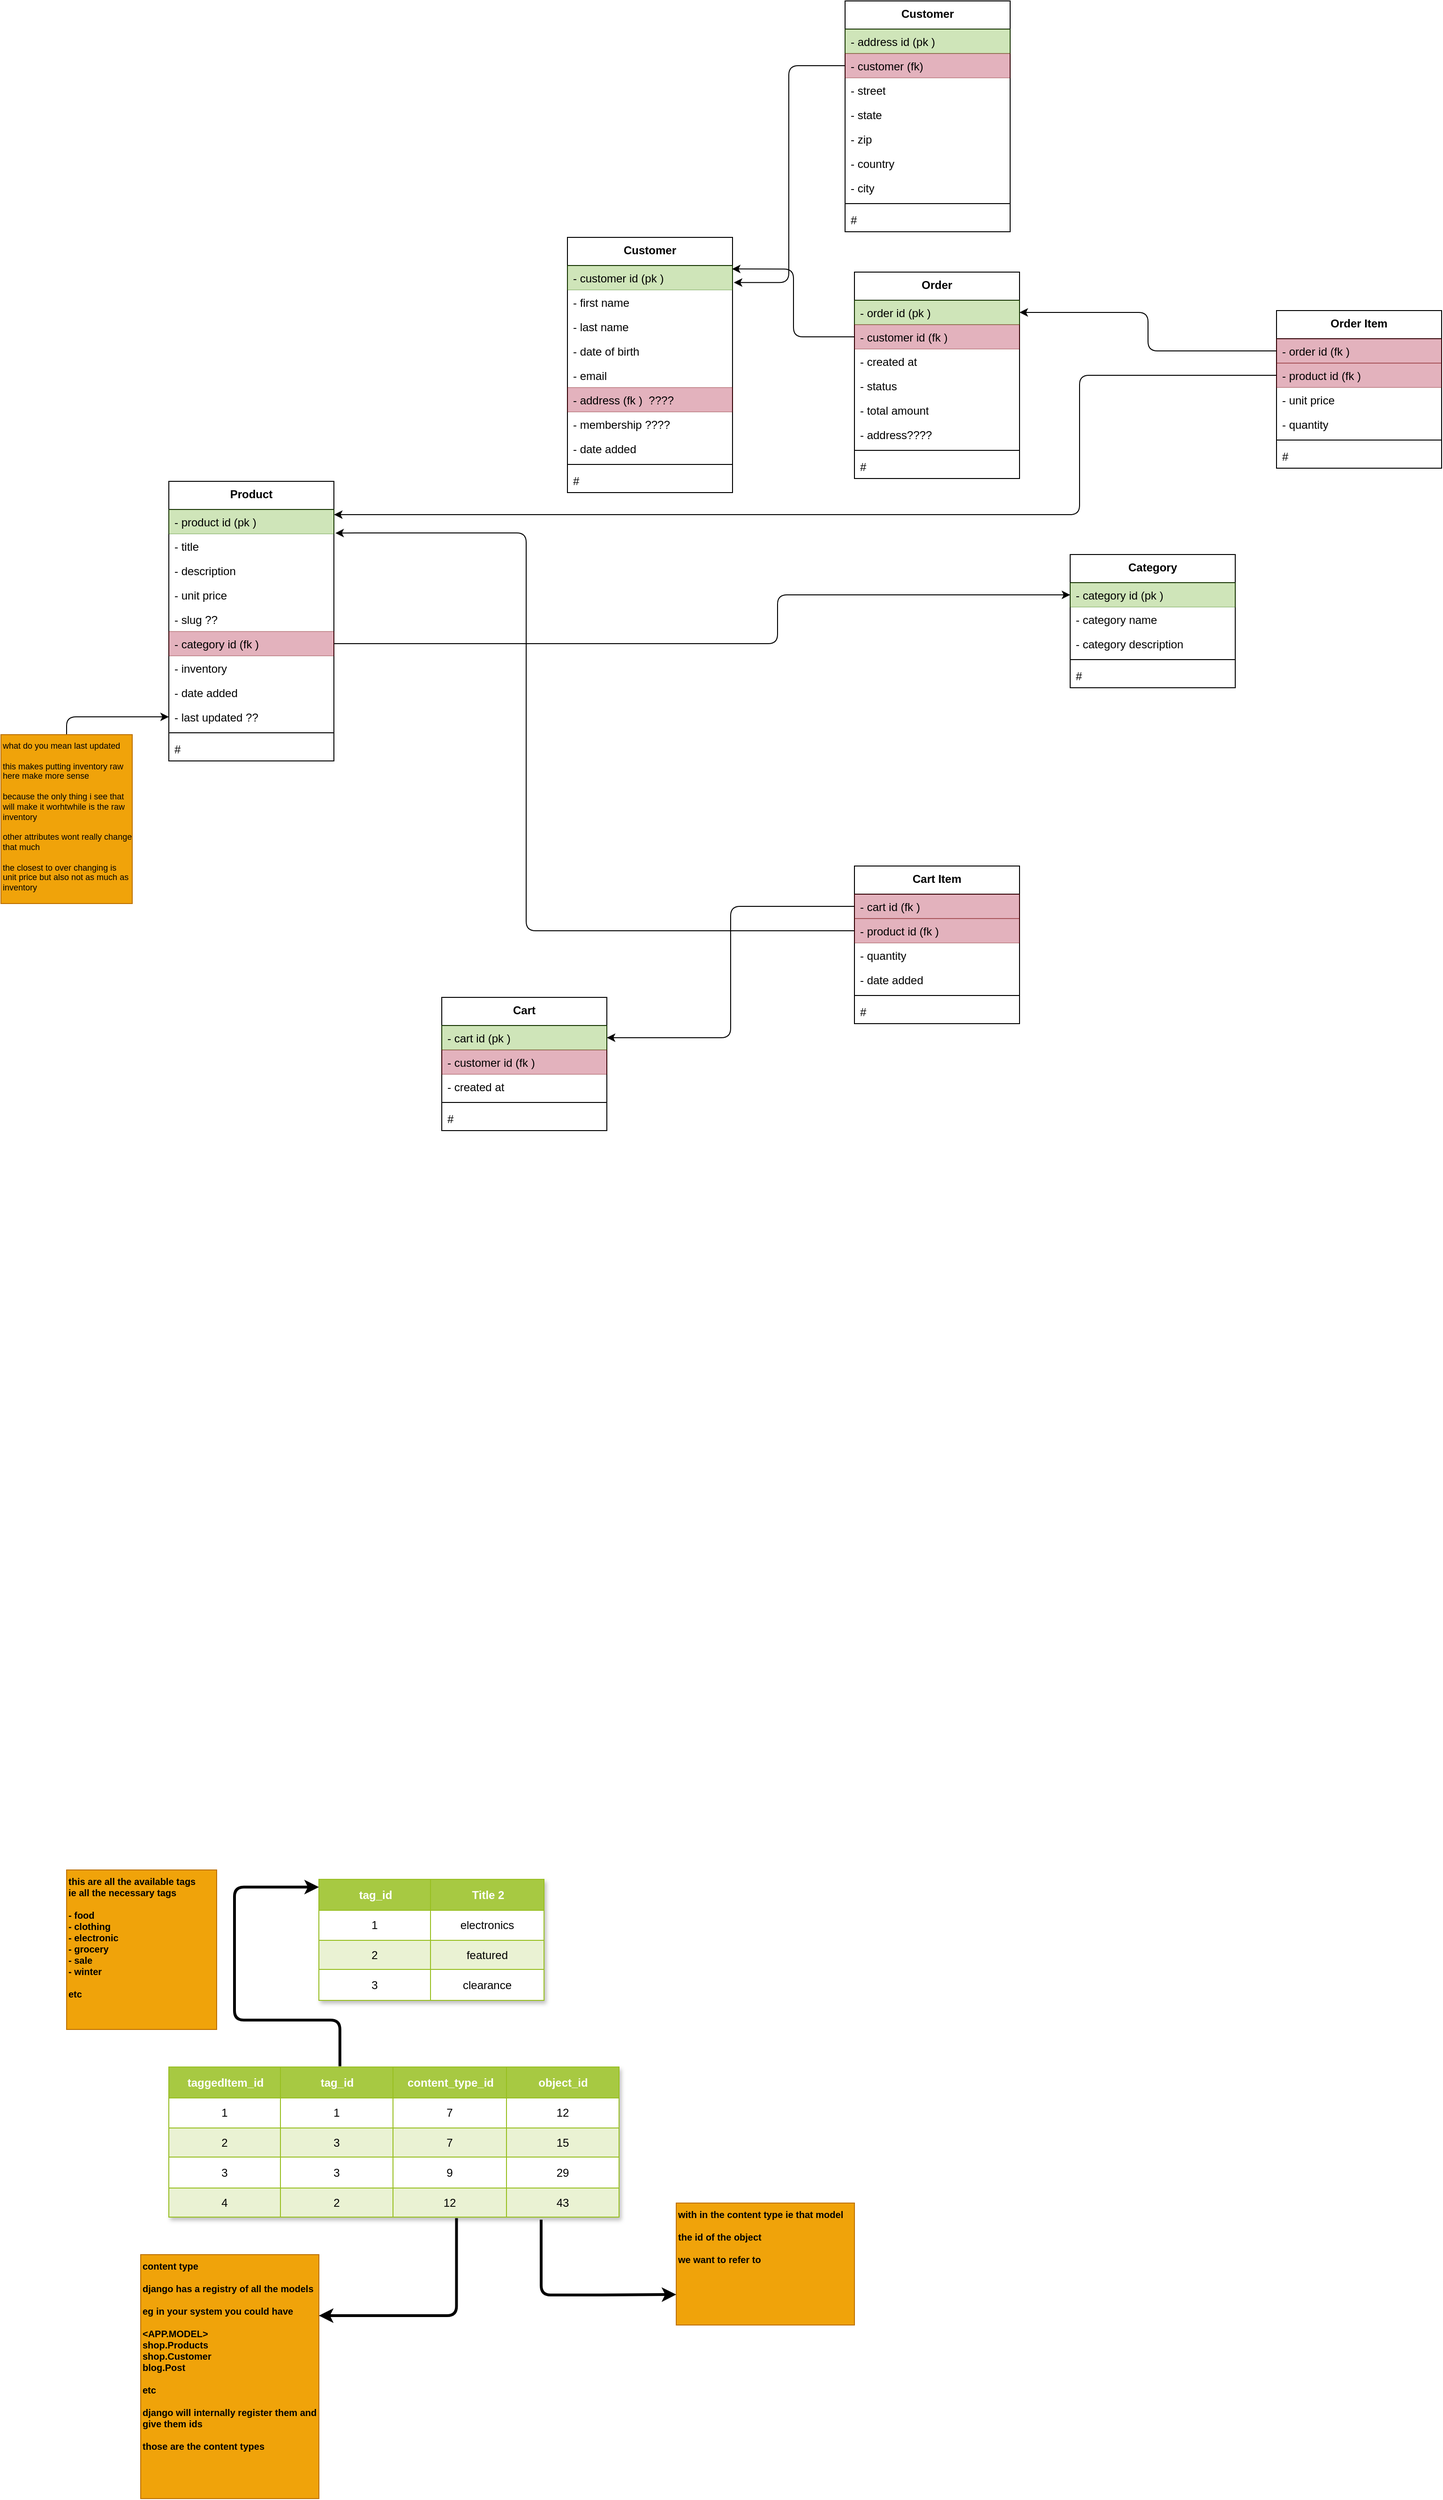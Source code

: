 <mxfile>
    <diagram id="HLlmw4sUkEgPgot0lDF1" name="Page-1">
        <mxGraphModel dx="10040" dy="5105" grid="1" gridSize="10" guides="1" tooltips="1" connect="1" arrows="1" fold="1" page="1" pageScale="1" pageWidth="850" pageHeight="1100" math="0" shadow="0">
            <root>
                <mxCell id="0"/>
                <mxCell id="1" parent="0"/>
                <mxCell id="3" value="Product" style="swimlane;fontStyle=1;align=center;verticalAlign=top;childLayout=stackLayout;horizontal=1;startSize=30;horizontalStack=0;resizeParent=1;resizeParentMax=0;resizeLast=0;collapsible=1;marginBottom=0;whiteSpace=wrap;html=1;" parent="1" vertex="1">
                    <mxGeometry x="-601" y="-250" width="176" height="298" as="geometry">
                        <mxRectangle x="-240" y="130" width="160" height="30" as="alternateBounds"/>
                    </mxGeometry>
                </mxCell>
                <mxCell id="4" value="- product id (pk )" style="text;strokeColor=#2D7600;fillColor=#60a917;align=left;verticalAlign=top;spacingLeft=4;spacingRight=4;overflow=hidden;rotatable=0;points=[[0,0.5],[1,0.5]];portConstraint=eastwest;whiteSpace=wrap;html=1;fontColor=default;opacity=30;labelBackgroundColor=none;" parent="3" vertex="1">
                    <mxGeometry y="30" width="176" height="26" as="geometry"/>
                </mxCell>
                <mxCell id="5" value="- title" style="text;strokeColor=none;fillColor=none;align=left;verticalAlign=top;spacingLeft=4;spacingRight=4;overflow=hidden;rotatable=0;points=[[0,0.5],[1,0.5]];portConstraint=eastwest;whiteSpace=wrap;html=1;" parent="3" vertex="1">
                    <mxGeometry y="56" width="176" height="26" as="geometry"/>
                </mxCell>
                <mxCell id="84" value="- description" style="text;strokeColor=none;fillColor=none;align=left;verticalAlign=top;spacingLeft=4;spacingRight=4;overflow=hidden;rotatable=0;points=[[0,0.5],[1,0.5]];portConstraint=eastwest;whiteSpace=wrap;html=1;" parent="3" vertex="1">
                    <mxGeometry y="82" width="176" height="26" as="geometry"/>
                </mxCell>
                <mxCell id="13" value="- unit price" style="text;strokeColor=none;fillColor=none;align=left;verticalAlign=top;spacingLeft=4;spacingRight=4;overflow=hidden;rotatable=0;points=[[0,0.5],[1,0.5]];portConstraint=eastwest;whiteSpace=wrap;html=1;" parent="3" vertex="1">
                    <mxGeometry y="108" width="176" height="26" as="geometry"/>
                </mxCell>
                <mxCell id="105" value="- slug ??" style="text;strokeColor=none;fillColor=none;align=left;verticalAlign=top;spacingLeft=4;spacingRight=4;overflow=hidden;rotatable=0;points=[[0,0.5],[1,0.5]];portConstraint=eastwest;whiteSpace=wrap;html=1;" parent="3" vertex="1">
                    <mxGeometry y="134" width="176" height="26" as="geometry"/>
                </mxCell>
                <mxCell id="90" value="- category id (fk )" style="text;strokeColor=#6F0000;fillColor=#a20025;align=left;verticalAlign=top;spacingLeft=4;spacingRight=4;overflow=hidden;rotatable=0;points=[[0,0.5],[1,0.5]];portConstraint=eastwest;whiteSpace=wrap;html=1;fontColor=default;strokeWidth=1;opacity=30;" parent="3" vertex="1">
                    <mxGeometry y="160" width="176" height="26" as="geometry"/>
                </mxCell>
                <mxCell id="140" value="- inventory" style="text;strokeColor=none;fillColor=none;align=left;verticalAlign=top;spacingLeft=4;spacingRight=4;overflow=hidden;rotatable=0;points=[[0,0.5],[1,0.5]];portConstraint=eastwest;whiteSpace=wrap;html=1;" parent="3" vertex="1">
                    <mxGeometry y="186" width="176" height="26" as="geometry"/>
                </mxCell>
                <mxCell id="106" value="- date added" style="text;strokeColor=none;fillColor=none;align=left;verticalAlign=top;spacingLeft=4;spacingRight=4;overflow=hidden;rotatable=0;points=[[0,0.5],[1,0.5]];portConstraint=eastwest;whiteSpace=wrap;html=1;" parent="3" vertex="1">
                    <mxGeometry y="212" width="176" height="26" as="geometry"/>
                </mxCell>
                <mxCell id="36" value="- last updated ??" style="text;strokeColor=none;fillColor=none;align=left;verticalAlign=top;spacingLeft=4;spacingRight=4;overflow=hidden;rotatable=0;points=[[0,0.5],[1,0.5]];portConstraint=eastwest;whiteSpace=wrap;html=1;" parent="3" vertex="1">
                    <mxGeometry y="238" width="176" height="26" as="geometry"/>
                </mxCell>
                <mxCell id="6" value="" style="line;strokeWidth=1;fillColor=none;align=left;verticalAlign=middle;spacingTop=-1;spacingLeft=3;spacingRight=3;rotatable=0;labelPosition=right;points=[];portConstraint=eastwest;strokeColor=inherit;" parent="3" vertex="1">
                    <mxGeometry y="264" width="176" height="8" as="geometry"/>
                </mxCell>
                <mxCell id="10" value="#" style="text;strokeColor=none;fillColor=none;align=left;verticalAlign=top;spacingLeft=4;spacingRight=4;overflow=hidden;rotatable=0;points=[[0,0.5],[1,0.5]];portConstraint=eastwest;whiteSpace=wrap;html=1;" parent="3" vertex="1">
                    <mxGeometry y="272" width="176" height="26" as="geometry"/>
                </mxCell>
                <mxCell id="27" value="Customer" style="swimlane;fontStyle=1;align=center;verticalAlign=top;childLayout=stackLayout;horizontal=1;startSize=30;horizontalStack=0;resizeParent=1;resizeParentMax=0;resizeLast=0;collapsible=1;marginBottom=0;whiteSpace=wrap;html=1;" parent="1" vertex="1">
                    <mxGeometry x="-176" y="-510" width="176" height="272" as="geometry">
                        <mxRectangle x="-40" y="130" width="160" height="30" as="alternateBounds"/>
                    </mxGeometry>
                </mxCell>
                <mxCell id="38" value="- customer id (pk )" style="text;strokeColor=#2D7600;fillColor=#60a917;align=left;verticalAlign=top;spacingLeft=4;spacingRight=4;overflow=hidden;rotatable=0;points=[[0,0.5],[1,0.5]];portConstraint=eastwest;whiteSpace=wrap;html=1;fontColor=default;opacity=30;labelBackgroundColor=none;" parent="27" vertex="1">
                    <mxGeometry y="30" width="176" height="26" as="geometry"/>
                </mxCell>
                <mxCell id="29" value="- first name" style="text;strokeColor=none;fillColor=none;align=left;verticalAlign=top;spacingLeft=4;spacingRight=4;overflow=hidden;rotatable=0;points=[[0,0.5],[1,0.5]];portConstraint=eastwest;whiteSpace=wrap;html=1;" parent="27" vertex="1">
                    <mxGeometry y="56" width="176" height="26" as="geometry"/>
                </mxCell>
                <mxCell id="30" value="- last name" style="text;strokeColor=none;fillColor=none;align=left;verticalAlign=top;spacingLeft=4;spacingRight=4;overflow=hidden;rotatable=0;points=[[0,0.5],[1,0.5]];portConstraint=eastwest;whiteSpace=wrap;html=1;" parent="27" vertex="1">
                    <mxGeometry y="82" width="176" height="26" as="geometry"/>
                </mxCell>
                <mxCell id="31" value="- date of birth" style="text;strokeColor=none;fillColor=none;align=left;verticalAlign=top;spacingLeft=4;spacingRight=4;overflow=hidden;rotatable=0;points=[[0,0.5],[1,0.5]];portConstraint=eastwest;whiteSpace=wrap;html=1;" parent="27" vertex="1">
                    <mxGeometry y="108" width="176" height="26" as="geometry"/>
                </mxCell>
                <mxCell id="32" value="- email" style="text;strokeColor=none;fillColor=none;align=left;verticalAlign=top;spacingLeft=4;spacingRight=4;overflow=hidden;rotatable=0;points=[[0,0.5],[1,0.5]];portConstraint=eastwest;whiteSpace=wrap;html=1;" parent="27" vertex="1">
                    <mxGeometry y="134" width="176" height="26" as="geometry"/>
                </mxCell>
                <mxCell id="86" value="- address (fk )&amp;nbsp; ????" style="text;strokeColor=#6F0000;fillColor=#a20025;align=left;verticalAlign=top;spacingLeft=4;spacingRight=4;overflow=hidden;rotatable=0;points=[[0,0.5],[1,0.5]];portConstraint=eastwest;whiteSpace=wrap;html=1;fontColor=default;strokeWidth=1;opacity=30;" parent="27" vertex="1">
                    <mxGeometry y="160" width="176" height="26" as="geometry"/>
                </mxCell>
                <mxCell id="107" value="- membership ????" style="text;strokeColor=none;fillColor=none;align=left;verticalAlign=top;spacingLeft=4;spacingRight=4;overflow=hidden;rotatable=0;points=[[0,0.5],[1,0.5]];portConstraint=eastwest;whiteSpace=wrap;html=1;" parent="27" vertex="1">
                    <mxGeometry y="186" width="176" height="26" as="geometry"/>
                </mxCell>
                <mxCell id="37" value="- date added" style="text;strokeColor=none;fillColor=none;align=left;verticalAlign=top;spacingLeft=4;spacingRight=4;overflow=hidden;rotatable=0;points=[[0,0.5],[1,0.5]];portConstraint=eastwest;whiteSpace=wrap;html=1;" parent="27" vertex="1">
                    <mxGeometry y="212" width="176" height="26" as="geometry"/>
                </mxCell>
                <mxCell id="33" value="" style="line;strokeWidth=1;fillColor=none;align=left;verticalAlign=middle;spacingTop=-1;spacingLeft=3;spacingRight=3;rotatable=0;labelPosition=right;points=[];portConstraint=eastwest;strokeColor=inherit;" parent="27" vertex="1">
                    <mxGeometry y="238" width="176" height="8" as="geometry"/>
                </mxCell>
                <mxCell id="34" value="#" style="text;strokeColor=none;fillColor=none;align=left;verticalAlign=top;spacingLeft=4;spacingRight=4;overflow=hidden;rotatable=0;points=[[0,0.5],[1,0.5]];portConstraint=eastwest;whiteSpace=wrap;html=1;" parent="27" vertex="1">
                    <mxGeometry y="246" width="176" height="26" as="geometry"/>
                </mxCell>
                <mxCell id="39" value="Order" style="swimlane;fontStyle=1;align=center;verticalAlign=top;childLayout=stackLayout;horizontal=1;startSize=30;horizontalStack=0;resizeParent=1;resizeParentMax=0;resizeLast=0;collapsible=1;marginBottom=0;whiteSpace=wrap;html=1;" parent="1" vertex="1">
                    <mxGeometry x="130" y="-473" width="176" height="220" as="geometry">
                        <mxRectangle x="160" y="120" width="160" height="30" as="alternateBounds"/>
                    </mxGeometry>
                </mxCell>
                <mxCell id="40" value="- order id (pk )" style="text;strokeColor=#2D7600;fillColor=#60a917;align=left;verticalAlign=top;spacingLeft=4;spacingRight=4;overflow=hidden;rotatable=0;points=[[0,0.5],[1,0.5]];portConstraint=eastwest;whiteSpace=wrap;html=1;fontColor=default;opacity=30;labelBackgroundColor=none;" parent="39" vertex="1">
                    <mxGeometry y="30" width="176" height="26" as="geometry"/>
                </mxCell>
                <mxCell id="91" value="- customer id (fk )" style="text;strokeColor=#6F0000;fillColor=#a20025;align=left;verticalAlign=top;spacingLeft=4;spacingRight=4;overflow=hidden;rotatable=0;points=[[0,0.5],[1,0.5]];portConstraint=eastwest;whiteSpace=wrap;html=1;fontColor=default;strokeWidth=1;opacity=30;" parent="39" vertex="1">
                    <mxGeometry y="56" width="176" height="26" as="geometry"/>
                </mxCell>
                <mxCell id="41" value="- created at" style="text;strokeColor=none;fillColor=none;align=left;verticalAlign=top;spacingLeft=4;spacingRight=4;overflow=hidden;rotatable=0;points=[[0,0.5],[1,0.5]];portConstraint=eastwest;whiteSpace=wrap;html=1;" parent="39" vertex="1">
                    <mxGeometry y="82" width="176" height="26" as="geometry"/>
                </mxCell>
                <mxCell id="42" value="- status" style="text;strokeColor=none;fillColor=none;align=left;verticalAlign=top;spacingLeft=4;spacingRight=4;overflow=hidden;rotatable=0;points=[[0,0.5],[1,0.5]];portConstraint=eastwest;whiteSpace=wrap;html=1;" parent="39" vertex="1">
                    <mxGeometry y="108" width="176" height="26" as="geometry"/>
                </mxCell>
                <mxCell id="43" value="- total amount" style="text;strokeColor=none;fillColor=none;align=left;verticalAlign=top;spacingLeft=4;spacingRight=4;overflow=hidden;rotatable=0;points=[[0,0.5],[1,0.5]];portConstraint=eastwest;whiteSpace=wrap;html=1;" parent="39" vertex="1">
                    <mxGeometry y="134" width="176" height="26" as="geometry"/>
                </mxCell>
                <mxCell id="139" value="- address????" style="text;strokeColor=none;fillColor=none;align=left;verticalAlign=top;spacingLeft=4;spacingRight=4;overflow=hidden;rotatable=0;points=[[0,0.5],[1,0.5]];portConstraint=eastwest;whiteSpace=wrap;html=1;" parent="39" vertex="1">
                    <mxGeometry y="160" width="176" height="26" as="geometry"/>
                </mxCell>
                <mxCell id="46" value="" style="line;strokeWidth=1;fillColor=none;align=left;verticalAlign=middle;spacingTop=-1;spacingLeft=3;spacingRight=3;rotatable=0;labelPosition=right;points=[];portConstraint=eastwest;strokeColor=inherit;" parent="39" vertex="1">
                    <mxGeometry y="186" width="176" height="8" as="geometry"/>
                </mxCell>
                <mxCell id="47" value="#" style="text;strokeColor=none;fillColor=none;align=left;verticalAlign=top;spacingLeft=4;spacingRight=4;overflow=hidden;rotatable=0;points=[[0,0.5],[1,0.5]];portConstraint=eastwest;whiteSpace=wrap;html=1;" parent="39" vertex="1">
                    <mxGeometry y="194" width="176" height="26" as="geometry"/>
                </mxCell>
                <mxCell id="48" value="Cart" style="swimlane;fontStyle=1;align=center;verticalAlign=top;childLayout=stackLayout;horizontal=1;startSize=30;horizontalStack=0;resizeParent=1;resizeParentMax=0;resizeLast=0;collapsible=1;marginBottom=0;whiteSpace=wrap;html=1;" parent="1" vertex="1">
                    <mxGeometry x="-310" y="300" width="176" height="142" as="geometry">
                        <mxRectangle x="760" y="120" width="160" height="30" as="alternateBounds"/>
                    </mxGeometry>
                </mxCell>
                <mxCell id="49" value="- cart id (pk )" style="text;strokeColor=#2D7600;fillColor=#60a917;align=left;verticalAlign=top;spacingLeft=4;spacingRight=4;overflow=hidden;rotatable=0;points=[[0,0.5],[1,0.5]];portConstraint=eastwest;whiteSpace=wrap;html=1;fontColor=default;opacity=30;labelBackgroundColor=none;" parent="48" vertex="1">
                    <mxGeometry y="30" width="176" height="26" as="geometry"/>
                </mxCell>
                <mxCell id="92" value="- customer id (fk )" style="text;strokeColor=#6F0000;fillColor=#a20025;align=left;verticalAlign=top;spacingLeft=4;spacingRight=4;overflow=hidden;rotatable=0;points=[[0,0.5],[1,0.5]];portConstraint=eastwest;whiteSpace=wrap;html=1;fontColor=default;strokeWidth=1;opacity=30;" parent="48" vertex="1">
                    <mxGeometry y="56" width="176" height="26" as="geometry"/>
                </mxCell>
                <mxCell id="54" value="- created at" style="text;strokeColor=none;fillColor=none;align=left;verticalAlign=top;spacingLeft=4;spacingRight=4;overflow=hidden;rotatable=0;points=[[0,0.5],[1,0.5]];portConstraint=eastwest;whiteSpace=wrap;html=1;" parent="48" vertex="1">
                    <mxGeometry y="82" width="176" height="26" as="geometry"/>
                </mxCell>
                <mxCell id="55" value="" style="line;strokeWidth=1;fillColor=none;align=left;verticalAlign=middle;spacingTop=-1;spacingLeft=3;spacingRight=3;rotatable=0;labelPosition=right;points=[];portConstraint=eastwest;strokeColor=inherit;" parent="48" vertex="1">
                    <mxGeometry y="108" width="176" height="8" as="geometry"/>
                </mxCell>
                <mxCell id="56" value="#" style="text;strokeColor=none;fillColor=none;align=left;verticalAlign=top;spacingLeft=4;spacingRight=4;overflow=hidden;rotatable=0;points=[[0,0.5],[1,0.5]];portConstraint=eastwest;whiteSpace=wrap;html=1;" parent="48" vertex="1">
                    <mxGeometry y="116" width="176" height="26" as="geometry"/>
                </mxCell>
                <mxCell id="57" value="Order Item&lt;span style=&quot;font-family: monospace; font-size: 0px; font-weight: 400; text-align: start; text-wrap-mode: nowrap;&quot;&gt;%3CmxGraphModel%3E%3Croot%3E%3CmxCell%20id%3D%220%22%2F%3E%3CmxCell%20id%3D%221%22%20parent%3D%220%22%2F%3E%3CmxCell%20id%3D%222%22%20value%3D%22Order%22%20style%3D%22swimlane%3BfontStyle%3D1%3Balign%3Dcenter%3BverticalAlign%3Dtop%3BchildLayout%3DstackLayout%3Bhorizontal%3D1%3BstartSize%3D30%3BhorizontalStack%3D0%3BresizeParent%3D1%3BresizeParentMax%3D0%3BresizeLast%3D0%3Bcollapsible%3D1%3BmarginBottom%3D0%3BwhiteSpace%3Dwrap%3Bhtml%3D1%3B%22%20vertex%3D%221%22%20collapsed%3D%221%22%20parent%3D%221%22%3E%3CmxGeometry%20x%3D%22140%22%20y%3D%22200%22%20width%3D%22170%22%20height%3D%2230%22%20as%3D%22geometry%22%3E%3CmxRectangle%20x%3D%22660%22%20y%3D%22100%22%20width%3D%22176%22%20height%3D%22216%22%20as%3D%22alternateBounds%22%2F%3E%3C%2FmxGeometry%3E%3C%2FmxCell%3E%3CmxCell%20id%3D%223%22%20value%3D%22-%20id%20(pk%20)%22%20style%3D%22text%3BstrokeColor%3D%232D7600%3BfillColor%3D%2360a917%3Balign%3Dleft%3BverticalAlign%3Dtop%3BspacingLeft%3D4%3BspacingRight%3D4%3Boverflow%3Dhidden%3Brotatable%3D0%3Bpoints%3D%5B%5B0%2C0.5%5D%2C%5B1%2C0.5%5D%5D%3BportConstraint%3Deastwest%3BwhiteSpace%3Dwrap%3Bhtml%3D1%3BfontColor%3Ddefault%3Bopacity%3D30%3BlabelBackgroundColor%3Dnone%3B%22%20vertex%3D%221%22%20parent%3D%222%22%3E%3CmxGeometry%20y%3D%2226%22%20width%3D%22176%22%20height%3D%2226%22%20as%3D%22geometry%22%2F%3E%3C%2FmxCell%3E%3CmxCell%20id%3D%224%22%20value%3D%22-%20first%20name%22%20style%3D%22text%3BstrokeColor%3Dnone%3BfillColor%3Dnone%3Balign%3Dleft%3BverticalAlign%3Dtop%3BspacingLeft%3D4%3BspacingRight%3D4%3Boverflow%3Dhidden%3Brotatable%3D0%3Bpoints%3D%5B%5B0%2C0.5%5D%2C%5B1%2C0.5%5D%5D%3BportConstraint%3Deastwest%3BwhiteSpace%3Dwrap%3Bhtml%3D1%3B%22%20vertex%3D%221%22%20parent%3D%222%22%3E%3CmxGeometry%20y%3D%2252%22%20width%3D%22176%22%20height%3D%2226%22%20as%3D%22geometry%22%2F%3E%3C%2FmxCell%3E%3CmxCell%20id%3D%225%22%20value%3D%22-%20last%20name%22%20style%3D%22text%3BstrokeColor%3Dnone%3BfillColor%3Dnone%3Balign%3Dleft%3BverticalAlign%3Dtop%3BspacingLeft%3D4%3BspacingRight%3D4%3Boverflow%3Dhidden%3Brotatable%3D0%3Bpoints%3D%5B%5B0%2C0.5%5D%2C%5B1%2C0.5%5D%5D%3BportConstraint%3Deastwest%3BwhiteSpace%3Dwrap%3Bhtml%3D1%3B%22%20vertex%3D%221%22%20parent%3D%222%22%3E%3CmxGeometry%20y%3D%2278%22%20width%3D%22176%22%20height%3D%2226%22%20as%3D%22geometry%22%2F%3E%3C%2FmxCell%3E%3CmxCell%20id%3D%226%22%20value%3D%22-%20date%20of%20birth%22%20style%3D%22text%3BstrokeColor%3Dnone%3BfillColor%3Dnone%3Balign%3Dleft%3BverticalAlign%3Dtop%3BspacingLeft%3D4%3BspacingRight%3D4%3Boverflow%3Dhidden%3Brotatable%3D0%3Bpoints%3D%5B%5B0%2C0.5%5D%2C%5B1%2C0.5%5D%5D%3BportConstraint%3Deastwest%3BwhiteSpace%3Dwrap%3Bhtml%3D1%3B%22%20vertex%3D%221%22%20parent%3D%222%22%3E%3CmxGeometry%20y%3D%22104%22%20width%3D%22176%22%20height%3D%2226%22%20as%3D%22geometry%22%2F%3E%3C%2FmxCell%3E%3CmxCell%20id%3D%227%22%20value%3D%22-%20email%22%20style%3D%22text%3BstrokeColor%3Dnone%3BfillColor%3Dnone%3Balign%3Dleft%3BverticalAlign%3Dtop%3BspacingLeft%3D4%3BspacingRight%3D4%3Boverflow%3Dhidden%3Brotatable%3D0%3Bpoints%3D%5B%5B0%2C0.5%5D%2C%5B1%2C0.5%5D%5D%3BportConstraint%3Deastwest%3BwhiteSpace%3Dwrap%3Bhtml%3D1%3B%22%20vertex%3D%221%22%20parent%3D%222%22%3E%3CmxGeometry%20y%3D%22130%22%20width%3D%22176%22%20height%3D%2226%22%20as%3D%22geometry%22%2F%3E%3C%2FmxCell%3E%3CmxCell%20id%3D%228%22%20value%3D%22-%20date%20added%22%20style%3D%22text%3BstrokeColor%3Dnone%3BfillColor%3Dnone%3Balign%3Dleft%3BverticalAlign%3Dtop%3BspacingLeft%3D4%3BspacingRight%3D4%3Boverflow%3Dhidden%3Brotatable%3D0%3Bpoints%3D%5B%5B0%2C0.5%5D%2C%5B1%2C0.5%5D%5D%3BportConstraint%3Deastwest%3BwhiteSpace%3Dwrap%3Bhtml%3D1%3B%22%20vertex%3D%221%22%20parent%3D%222%22%3E%3CmxGeometry%20y%3D%22156%22%20width%3D%22176%22%20height%3D%2226%22%20as%3D%22geometry%22%2F%3E%3C%2FmxCell%3E%3CmxCell%20id%3D%229%22%20value%3D%22%22%20style%3D%22line%3BstrokeWidth%3D1%3BfillColor%3Dnone%3Balign%3Dleft%3BverticalAlign%3Dmiddle%3BspacingTop%3D-1%3BspacingLeft%3D3%3BspacingRight%3D3%3Brotatable%3D0%3BlabelPosition%3Dright%3Bpoints%3D%5B%5D%3BportConstraint%3Deastwest%3BstrokeColor%3Dinherit%3B%22%20vertex%3D%221%22%20parent%3D%222%22%3E%3CmxGeometry%20y%3D%22182%22%20width%3D%22176%22%20height%3D%228%22%20as%3D%22geometry%22%2F%3E%3C%2FmxCell%3E%3CmxCell%20id%3D%2210%22%20value%3D%22%23%22%20style%3D%22text%3BstrokeColor%3Dnone%3BfillColor%3Dnone%3Balign%3Dleft%3BverticalAlign%3Dtop%3BspacingLeft%3D4%3BspacingRight%3D4%3Boverflow%3Dhidden%3Brotatable%3D0%3Bpoints%3D%5B%5B0%2C0.5%5D%2C%5B1%2C0.5%5D%5D%3BportConstraint%3Deastwest%3BwhiteSpace%3Dwrap%3Bhtml%3D1%3B%22%20vertex%3D%221%22%20parent%3D%222%22%3E%3CmxGeometry%20y%3D%22190%22%20width%3D%22176%22%20height%3D%2226%22%20as%3D%22geometry%22%2F%3E%3C%2FmxCell%3E%3C%2Froot%3E%3C%2FmxGraphMode&lt;/span&gt;" style="swimlane;fontStyle=1;align=center;verticalAlign=top;childLayout=stackLayout;horizontal=1;startSize=30;horizontalStack=0;resizeParent=1;resizeParentMax=0;resizeLast=0;collapsible=1;marginBottom=0;whiteSpace=wrap;html=1;" parent="1" vertex="1">
                    <mxGeometry x="580" y="-432" width="176" height="168" as="geometry">
                        <mxRectangle x="360" y="120" width="160" height="30" as="alternateBounds"/>
                    </mxGeometry>
                </mxCell>
                <mxCell id="87" value="- order id (fk )" style="text;strokeColor=#6F0000;fillColor=#a20025;align=left;verticalAlign=top;spacingLeft=4;spacingRight=4;overflow=hidden;rotatable=0;points=[[0,0.5],[1,0.5]];portConstraint=eastwest;whiteSpace=wrap;html=1;fontColor=default;strokeWidth=1;opacity=30;" parent="57" vertex="1">
                    <mxGeometry y="30" width="176" height="26" as="geometry"/>
                </mxCell>
                <mxCell id="88" value="- product id (fk )" style="text;strokeColor=#6F0000;fillColor=#a20025;align=left;verticalAlign=top;spacingLeft=4;spacingRight=4;overflow=hidden;rotatable=0;points=[[0,0.5],[1,0.5]];portConstraint=eastwest;whiteSpace=wrap;html=1;fontColor=default;strokeWidth=1;opacity=30;" parent="57" vertex="1">
                    <mxGeometry y="56" width="176" height="26" as="geometry"/>
                </mxCell>
                <mxCell id="108" value="- unit price" style="text;strokeColor=none;fillColor=none;align=left;verticalAlign=top;spacingLeft=4;spacingRight=4;overflow=hidden;rotatable=0;points=[[0,0.5],[1,0.5]];portConstraint=eastwest;whiteSpace=wrap;html=1;" parent="57" vertex="1">
                    <mxGeometry y="82" width="176" height="26" as="geometry"/>
                </mxCell>
                <mxCell id="109" value="- quantity" style="text;strokeColor=none;fillColor=none;align=left;verticalAlign=top;spacingLeft=4;spacingRight=4;overflow=hidden;rotatable=0;points=[[0,0.5],[1,0.5]];portConstraint=eastwest;whiteSpace=wrap;html=1;" parent="57" vertex="1">
                    <mxGeometry y="108" width="176" height="26" as="geometry"/>
                </mxCell>
                <mxCell id="64" value="" style="line;strokeWidth=1;fillColor=none;align=left;verticalAlign=middle;spacingTop=-1;spacingLeft=3;spacingRight=3;rotatable=0;labelPosition=right;points=[];portConstraint=eastwest;strokeColor=inherit;" parent="57" vertex="1">
                    <mxGeometry y="134" width="176" height="8" as="geometry"/>
                </mxCell>
                <mxCell id="65" value="#" style="text;strokeColor=none;fillColor=none;align=left;verticalAlign=top;spacingLeft=4;spacingRight=4;overflow=hidden;rotatable=0;points=[[0,0.5],[1,0.5]];portConstraint=eastwest;whiteSpace=wrap;html=1;" parent="57" vertex="1">
                    <mxGeometry y="142" width="176" height="26" as="geometry"/>
                </mxCell>
                <mxCell id="75" value="Category" style="swimlane;fontStyle=1;align=center;verticalAlign=top;childLayout=stackLayout;horizontal=1;startSize=30;horizontalStack=0;resizeParent=1;resizeParentMax=0;resizeLast=0;collapsible=1;marginBottom=0;whiteSpace=wrap;html=1;" parent="1" vertex="1">
                    <mxGeometry x="360" y="-172" width="176" height="142" as="geometry">
                        <mxRectangle x="1030" y="110" width="160" height="30" as="alternateBounds"/>
                    </mxGeometry>
                </mxCell>
                <mxCell id="76" value="- category id (pk )" style="text;strokeColor=#2D7600;fillColor=#60a917;align=left;verticalAlign=top;spacingLeft=4;spacingRight=4;overflow=hidden;rotatable=0;points=[[0,0.5],[1,0.5]];portConstraint=eastwest;whiteSpace=wrap;html=1;fontColor=default;opacity=30;labelBackgroundColor=none;" parent="75" vertex="1">
                    <mxGeometry y="30" width="176" height="26" as="geometry"/>
                </mxCell>
                <mxCell id="77" value="- category name" style="text;strokeColor=none;fillColor=none;align=left;verticalAlign=top;spacingLeft=4;spacingRight=4;overflow=hidden;rotatable=0;points=[[0,0.5],[1,0.5]];portConstraint=eastwest;whiteSpace=wrap;html=1;" parent="75" vertex="1">
                    <mxGeometry y="56" width="176" height="26" as="geometry"/>
                </mxCell>
                <mxCell id="78" value="- category description" style="text;strokeColor=none;fillColor=none;align=left;verticalAlign=top;spacingLeft=4;spacingRight=4;overflow=hidden;rotatable=0;points=[[0,0.5],[1,0.5]];portConstraint=eastwest;whiteSpace=wrap;html=1;" parent="75" vertex="1">
                    <mxGeometry y="82" width="176" height="26" as="geometry"/>
                </mxCell>
                <mxCell id="82" value="" style="line;strokeWidth=1;fillColor=none;align=left;verticalAlign=middle;spacingTop=-1;spacingLeft=3;spacingRight=3;rotatable=0;labelPosition=right;points=[];portConstraint=eastwest;strokeColor=inherit;" parent="75" vertex="1">
                    <mxGeometry y="108" width="176" height="8" as="geometry"/>
                </mxCell>
                <mxCell id="83" value="#" style="text;strokeColor=none;fillColor=none;align=left;verticalAlign=top;spacingLeft=4;spacingRight=4;overflow=hidden;rotatable=0;points=[[0,0.5],[1,0.5]];portConstraint=eastwest;whiteSpace=wrap;html=1;" parent="75" vertex="1">
                    <mxGeometry y="116" width="176" height="26" as="geometry"/>
                </mxCell>
                <mxCell id="93" value="Cart Item" style="swimlane;fontStyle=1;align=center;verticalAlign=top;childLayout=stackLayout;horizontal=1;startSize=30;horizontalStack=0;resizeParent=1;resizeParentMax=0;resizeLast=0;collapsible=1;marginBottom=0;whiteSpace=wrap;html=1;" parent="1" vertex="1">
                    <mxGeometry x="130" y="160" width="176" height="168" as="geometry">
                        <mxRectangle x="760" y="120" width="160" height="30" as="alternateBounds"/>
                    </mxGeometry>
                </mxCell>
                <mxCell id="104" value="- cart id (fk )" style="text;strokeColor=#6F0000;fillColor=#a20025;align=left;verticalAlign=top;spacingLeft=4;spacingRight=4;overflow=hidden;rotatable=0;points=[[0,0.5],[1,0.5]];portConstraint=eastwest;whiteSpace=wrap;html=1;fontColor=default;strokeWidth=1;opacity=30;" parent="93" vertex="1">
                    <mxGeometry y="30" width="176" height="26" as="geometry"/>
                </mxCell>
                <mxCell id="103" value="- product id (fk )" style="text;strokeColor=#6F0000;fillColor=#a20025;align=left;verticalAlign=top;spacingLeft=4;spacingRight=4;overflow=hidden;rotatable=0;points=[[0,0.5],[1,0.5]];portConstraint=eastwest;whiteSpace=wrap;html=1;fontColor=default;strokeWidth=1;opacity=30;" parent="93" vertex="1">
                    <mxGeometry y="56" width="176" height="26" as="geometry"/>
                </mxCell>
                <mxCell id="112" value="- quantity" style="text;strokeColor=none;fillColor=none;align=left;verticalAlign=top;spacingLeft=4;spacingRight=4;overflow=hidden;rotatable=0;points=[[0,0.5],[1,0.5]];portConstraint=eastwest;whiteSpace=wrap;html=1;" parent="93" vertex="1">
                    <mxGeometry y="82" width="176" height="26" as="geometry"/>
                </mxCell>
                <mxCell id="100" value="- date added" style="text;strokeColor=none;fillColor=none;align=left;verticalAlign=top;spacingLeft=4;spacingRight=4;overflow=hidden;rotatable=0;points=[[0,0.5],[1,0.5]];portConstraint=eastwest;whiteSpace=wrap;html=1;" parent="93" vertex="1">
                    <mxGeometry y="108" width="176" height="26" as="geometry"/>
                </mxCell>
                <mxCell id="101" value="" style="line;strokeWidth=1;fillColor=none;align=left;verticalAlign=middle;spacingTop=-1;spacingLeft=3;spacingRight=3;rotatable=0;labelPosition=right;points=[];portConstraint=eastwest;strokeColor=inherit;" parent="93" vertex="1">
                    <mxGeometry y="134" width="176" height="8" as="geometry"/>
                </mxCell>
                <mxCell id="102" value="#" style="text;strokeColor=none;fillColor=none;align=left;verticalAlign=top;spacingLeft=4;spacingRight=4;overflow=hidden;rotatable=0;points=[[0,0.5],[1,0.5]];portConstraint=eastwest;whiteSpace=wrap;html=1;" parent="93" vertex="1">
                    <mxGeometry y="142" width="176" height="26" as="geometry"/>
                </mxCell>
                <mxCell id="116" style="edgeStyle=orthogonalEdgeStyle;html=1;entryX=0;entryY=0.5;entryDx=0;entryDy=0;" parent="1" source="115" target="36" edge="1">
                    <mxGeometry relative="1" as="geometry"/>
                </mxCell>
                <mxCell id="115" value="what do you mean last updated&lt;div&gt;&lt;br&gt;&lt;/div&gt;&lt;div&gt;this makes putting inventory raw here make more sense&lt;/div&gt;&lt;div&gt;&lt;br&gt;&lt;/div&gt;&lt;div&gt;because the only thing i see that will make it worhtwhile is the raw inventory&lt;/div&gt;&lt;div&gt;&lt;br&gt;&lt;/div&gt;&lt;div&gt;other attributes wont really change that much&amp;nbsp;&lt;/div&gt;&lt;div&gt;&lt;br&gt;&lt;/div&gt;&lt;div&gt;the closest to over changing is unit price but also not as much as inventory&amp;nbsp;&lt;/div&gt;&lt;div&gt;&lt;br&gt;&lt;/div&gt;" style="shape=label;whiteSpace=wrap;html=1;fontSize=9;rounded=0;align=left;verticalAlign=top;fillColor=#f0a30a;fontColor=#000000;strokeColor=#BD7000;" parent="1" vertex="1">
                    <mxGeometry x="-780" y="20" width="140" height="180" as="geometry"/>
                </mxCell>
                <mxCell id="131" style="edgeStyle=orthogonalEdgeStyle;html=1;entryX=0;entryY=0.5;entryDx=0;entryDy=0;" parent="1" source="90" target="76" edge="1">
                    <mxGeometry relative="1" as="geometry">
                        <Array as="points">
                            <mxPoint x="48" y="-77"/>
                            <mxPoint x="48" y="-129"/>
                        </Array>
                    </mxGeometry>
                </mxCell>
                <mxCell id="134" style="edgeStyle=orthogonalEdgeStyle;html=1;entryX=1;entryY=0.5;entryDx=0;entryDy=0;" parent="1" source="104" target="49" edge="1">
                    <mxGeometry relative="1" as="geometry"/>
                </mxCell>
                <mxCell id="135" style="edgeStyle=orthogonalEdgeStyle;html=1;entryX=1.009;entryY=0.968;entryDx=0;entryDy=0;entryPerimeter=0;" parent="1" source="103" target="4" edge="1">
                    <mxGeometry relative="1" as="geometry">
                        <Array as="points">
                            <mxPoint x="-220" y="229"/>
                            <mxPoint x="-220" y="-195"/>
                            <mxPoint x="-392" y="-195"/>
                        </Array>
                    </mxGeometry>
                </mxCell>
                <mxCell id="136" style="edgeStyle=orthogonalEdgeStyle;html=1;entryX=1;entryY=0.5;entryDx=0;entryDy=0;" parent="1" source="87" target="40" edge="1">
                    <mxGeometry relative="1" as="geometry"/>
                </mxCell>
                <mxCell id="137" style="edgeStyle=orthogonalEdgeStyle;html=1;entryX=1.001;entryY=0.21;entryDx=0;entryDy=0;entryPerimeter=0;" parent="1" source="88" target="4" edge="1">
                    <mxGeometry relative="1" as="geometry">
                        <Array as="points">
                            <mxPoint x="370" y="-363"/>
                            <mxPoint x="370" y="-215"/>
                        </Array>
                    </mxGeometry>
                </mxCell>
                <mxCell id="138" style="edgeStyle=orthogonalEdgeStyle;html=1;entryX=0.997;entryY=0.141;entryDx=0;entryDy=0;entryPerimeter=0;" parent="1" source="91" target="38" edge="1">
                    <mxGeometry relative="1" as="geometry"/>
                </mxCell>
                <mxCell id="141" value="Customer" style="swimlane;fontStyle=1;align=center;verticalAlign=top;childLayout=stackLayout;horizontal=1;startSize=30;horizontalStack=0;resizeParent=1;resizeParentMax=0;resizeLast=0;collapsible=1;marginBottom=0;whiteSpace=wrap;html=1;" parent="1" vertex="1">
                    <mxGeometry x="120" y="-762" width="176" height="246" as="geometry">
                        <mxRectangle x="-40" y="130" width="160" height="30" as="alternateBounds"/>
                    </mxGeometry>
                </mxCell>
                <mxCell id="142" value="- address id (pk )" style="text;strokeColor=#2D7600;fillColor=#60a917;align=left;verticalAlign=top;spacingLeft=4;spacingRight=4;overflow=hidden;rotatable=0;points=[[0,0.5],[1,0.5]];portConstraint=eastwest;whiteSpace=wrap;html=1;fontColor=default;opacity=30;labelBackgroundColor=none;" parent="141" vertex="1">
                    <mxGeometry y="30" width="176" height="26" as="geometry"/>
                </mxCell>
                <mxCell id="147" value="- customer (fk)" style="text;strokeColor=#6F0000;fillColor=#a20025;align=left;verticalAlign=top;spacingLeft=4;spacingRight=4;overflow=hidden;rotatable=0;points=[[0,0.5],[1,0.5]];portConstraint=eastwest;whiteSpace=wrap;html=1;fontColor=default;strokeWidth=1;opacity=30;" parent="141" vertex="1">
                    <mxGeometry y="56" width="176" height="26" as="geometry"/>
                </mxCell>
                <mxCell id="144" value="- street" style="text;strokeColor=none;fillColor=none;align=left;verticalAlign=top;spacingLeft=4;spacingRight=4;overflow=hidden;rotatable=0;points=[[0,0.5],[1,0.5]];portConstraint=eastwest;whiteSpace=wrap;html=1;" parent="141" vertex="1">
                    <mxGeometry y="82" width="176" height="26" as="geometry"/>
                </mxCell>
                <mxCell id="145" value="- state" style="text;strokeColor=none;fillColor=none;align=left;verticalAlign=top;spacingLeft=4;spacingRight=4;overflow=hidden;rotatable=0;points=[[0,0.5],[1,0.5]];portConstraint=eastwest;whiteSpace=wrap;html=1;" parent="141" vertex="1">
                    <mxGeometry y="108" width="176" height="26" as="geometry"/>
                </mxCell>
                <mxCell id="146" value="- zip" style="text;strokeColor=none;fillColor=none;align=left;verticalAlign=top;spacingLeft=4;spacingRight=4;overflow=hidden;rotatable=0;points=[[0,0.5],[1,0.5]];portConstraint=eastwest;whiteSpace=wrap;html=1;" parent="141" vertex="1">
                    <mxGeometry y="134" width="176" height="26" as="geometry"/>
                </mxCell>
                <mxCell id="148" value="- country" style="text;strokeColor=none;fillColor=none;align=left;verticalAlign=top;spacingLeft=4;spacingRight=4;overflow=hidden;rotatable=0;points=[[0,0.5],[1,0.5]];portConstraint=eastwest;whiteSpace=wrap;html=1;" parent="141" vertex="1">
                    <mxGeometry y="160" width="176" height="26" as="geometry"/>
                </mxCell>
                <mxCell id="153" value="- city" style="text;strokeColor=none;fillColor=none;align=left;verticalAlign=top;spacingLeft=4;spacingRight=4;overflow=hidden;rotatable=0;points=[[0,0.5],[1,0.5]];portConstraint=eastwest;whiteSpace=wrap;html=1;" parent="141" vertex="1">
                    <mxGeometry y="186" width="176" height="26" as="geometry"/>
                </mxCell>
                <mxCell id="150" value="" style="line;strokeWidth=1;fillColor=none;align=left;verticalAlign=middle;spacingTop=-1;spacingLeft=3;spacingRight=3;rotatable=0;labelPosition=right;points=[];portConstraint=eastwest;strokeColor=inherit;" parent="141" vertex="1">
                    <mxGeometry y="212" width="176" height="8" as="geometry"/>
                </mxCell>
                <mxCell id="151" value="#" style="text;strokeColor=none;fillColor=none;align=left;verticalAlign=top;spacingLeft=4;spacingRight=4;overflow=hidden;rotatable=0;points=[[0,0.5],[1,0.5]];portConstraint=eastwest;whiteSpace=wrap;html=1;" parent="141" vertex="1">
                    <mxGeometry y="220" width="176" height="26" as="geometry"/>
                </mxCell>
                <mxCell id="152" style="edgeStyle=orthogonalEdgeStyle;html=1;entryX=1.008;entryY=0.697;entryDx=0;entryDy=0;exitX=0;exitY=0.5;exitDx=0;exitDy=0;entryPerimeter=0;" parent="1" source="147" target="38" edge="1">
                    <mxGeometry relative="1" as="geometry">
                        <mxPoint x="-79.998" y="-598.774" as="sourcePoint"/>
                        <mxPoint x="40.53" y="-830.0" as="targetPoint"/>
                    </mxGeometry>
                </mxCell>
                <mxCell id="368" value="Assets" style="childLayout=tableLayout;recursiveResize=0;strokeColor=#98bf21;fillColor=#A7C942;shadow=1;" parent="1" vertex="1">
                    <mxGeometry x="-601" y="1440" width="480" height="160" as="geometry"/>
                </mxCell>
                <mxCell id="369" style="shape=tableRow;horizontal=0;startSize=0;swimlaneHead=0;swimlaneBody=0;top=0;left=0;bottom=0;right=0;dropTarget=0;collapsible=0;recursiveResize=0;expand=0;fontStyle=0;strokeColor=inherit;fillColor=#ffffff;" parent="368" vertex="1">
                    <mxGeometry width="480" height="33" as="geometry"/>
                </mxCell>
                <mxCell id="370" value="taggedItem_id" style="connectable=0;recursiveResize=0;strokeColor=inherit;fillColor=#A7C942;align=center;fontStyle=1;fontColor=#FFFFFF;html=1;" parent="369" vertex="1">
                    <mxGeometry width="119" height="33" as="geometry">
                        <mxRectangle width="119" height="33" as="alternateBounds"/>
                    </mxGeometry>
                </mxCell>
                <mxCell id="371" value="tag_id" style="connectable=0;recursiveResize=0;strokeColor=inherit;fillColor=#A7C942;align=center;fontStyle=1;fontColor=#FFFFFF;html=1;" parent="369" vertex="1">
                    <mxGeometry x="119" width="120" height="33" as="geometry">
                        <mxRectangle width="120" height="33" as="alternateBounds"/>
                    </mxGeometry>
                </mxCell>
                <mxCell id="372" value="content_type_id" style="connectable=0;recursiveResize=0;strokeColor=inherit;fillColor=#A7C942;align=center;fontStyle=1;fontColor=#FFFFFF;html=1;" parent="369" vertex="1">
                    <mxGeometry x="239" width="121" height="33" as="geometry">
                        <mxRectangle width="121" height="33" as="alternateBounds"/>
                    </mxGeometry>
                </mxCell>
                <mxCell id="373" value="object_id" style="connectable=0;recursiveResize=0;strokeColor=inherit;fillColor=#A7C942;align=center;fontStyle=1;fontColor=#FFFFFF;html=1;" parent="369" vertex="1">
                    <mxGeometry x="360" width="120" height="33" as="geometry">
                        <mxRectangle width="120" height="33" as="alternateBounds"/>
                    </mxGeometry>
                </mxCell>
                <mxCell id="374" value="" style="shape=tableRow;horizontal=0;startSize=0;swimlaneHead=0;swimlaneBody=0;top=0;left=0;bottom=0;right=0;dropTarget=0;collapsible=0;recursiveResize=0;expand=0;fontStyle=0;strokeColor=inherit;fillColor=#ffffff;" parent="368" vertex="1">
                    <mxGeometry y="33" width="480" height="32" as="geometry"/>
                </mxCell>
                <mxCell id="375" value="1" style="connectable=0;recursiveResize=0;strokeColor=inherit;fillColor=inherit;align=center;whiteSpace=wrap;html=1;" parent="374" vertex="1">
                    <mxGeometry width="119" height="32" as="geometry">
                        <mxRectangle width="119" height="32" as="alternateBounds"/>
                    </mxGeometry>
                </mxCell>
                <mxCell id="376" value="1" style="connectable=0;recursiveResize=0;strokeColor=inherit;fillColor=inherit;align=center;whiteSpace=wrap;html=1;" parent="374" vertex="1">
                    <mxGeometry x="119" width="120" height="32" as="geometry">
                        <mxRectangle width="120" height="32" as="alternateBounds"/>
                    </mxGeometry>
                </mxCell>
                <mxCell id="377" value="7" style="connectable=0;recursiveResize=0;strokeColor=inherit;fillColor=inherit;align=center;whiteSpace=wrap;html=1;" parent="374" vertex="1">
                    <mxGeometry x="239" width="121" height="32" as="geometry">
                        <mxRectangle width="121" height="32" as="alternateBounds"/>
                    </mxGeometry>
                </mxCell>
                <mxCell id="378" value="12" style="connectable=0;recursiveResize=0;strokeColor=inherit;fillColor=inherit;align=center;whiteSpace=wrap;html=1;" parent="374" vertex="1">
                    <mxGeometry x="360" width="120" height="32" as="geometry">
                        <mxRectangle width="120" height="32" as="alternateBounds"/>
                    </mxGeometry>
                </mxCell>
                <mxCell id="379" value="" style="shape=tableRow;horizontal=0;startSize=0;swimlaneHead=0;swimlaneBody=0;top=0;left=0;bottom=0;right=0;dropTarget=0;collapsible=0;recursiveResize=0;expand=0;fontStyle=1;strokeColor=inherit;fillColor=#EAF2D3;" parent="368" vertex="1">
                    <mxGeometry y="65" width="480" height="31" as="geometry"/>
                </mxCell>
                <mxCell id="380" value="2" style="connectable=0;recursiveResize=0;strokeColor=inherit;fillColor=inherit;whiteSpace=wrap;html=1;" parent="379" vertex="1">
                    <mxGeometry width="119" height="31" as="geometry">
                        <mxRectangle width="119" height="31" as="alternateBounds"/>
                    </mxGeometry>
                </mxCell>
                <mxCell id="381" value="3" style="connectable=0;recursiveResize=0;strokeColor=inherit;fillColor=inherit;whiteSpace=wrap;html=1;" parent="379" vertex="1">
                    <mxGeometry x="119" width="120" height="31" as="geometry">
                        <mxRectangle width="120" height="31" as="alternateBounds"/>
                    </mxGeometry>
                </mxCell>
                <mxCell id="382" value="7" style="connectable=0;recursiveResize=0;strokeColor=inherit;fillColor=inherit;whiteSpace=wrap;html=1;" parent="379" vertex="1">
                    <mxGeometry x="239" width="121" height="31" as="geometry">
                        <mxRectangle width="121" height="31" as="alternateBounds"/>
                    </mxGeometry>
                </mxCell>
                <mxCell id="383" value="15" style="connectable=0;recursiveResize=0;strokeColor=inherit;fillColor=inherit;whiteSpace=wrap;html=1;" parent="379" vertex="1">
                    <mxGeometry x="360" width="120" height="31" as="geometry">
                        <mxRectangle width="120" height="31" as="alternateBounds"/>
                    </mxGeometry>
                </mxCell>
                <mxCell id="384" value="" style="shape=tableRow;horizontal=0;startSize=0;swimlaneHead=0;swimlaneBody=0;top=0;left=0;bottom=0;right=0;dropTarget=0;collapsible=0;recursiveResize=0;expand=0;fontStyle=0;strokeColor=inherit;fillColor=#ffffff;" parent="368" vertex="1">
                    <mxGeometry y="96" width="480" height="33" as="geometry"/>
                </mxCell>
                <mxCell id="385" value="3" style="connectable=0;recursiveResize=0;strokeColor=inherit;fillColor=inherit;fontStyle=0;align=center;whiteSpace=wrap;html=1;" parent="384" vertex="1">
                    <mxGeometry width="119" height="33" as="geometry">
                        <mxRectangle width="119" height="33" as="alternateBounds"/>
                    </mxGeometry>
                </mxCell>
                <mxCell id="386" value="3" style="connectable=0;recursiveResize=0;strokeColor=inherit;fillColor=inherit;fontStyle=0;align=center;whiteSpace=wrap;html=1;" parent="384" vertex="1">
                    <mxGeometry x="119" width="120" height="33" as="geometry">
                        <mxRectangle width="120" height="33" as="alternateBounds"/>
                    </mxGeometry>
                </mxCell>
                <mxCell id="387" value="9" style="connectable=0;recursiveResize=0;strokeColor=inherit;fillColor=inherit;fontStyle=0;align=center;whiteSpace=wrap;html=1;" parent="384" vertex="1">
                    <mxGeometry x="239" width="121" height="33" as="geometry">
                        <mxRectangle width="121" height="33" as="alternateBounds"/>
                    </mxGeometry>
                </mxCell>
                <mxCell id="388" value="29" style="connectable=0;recursiveResize=0;strokeColor=inherit;fillColor=inherit;fontStyle=0;align=center;whiteSpace=wrap;html=1;" parent="384" vertex="1">
                    <mxGeometry x="360" width="120" height="33" as="geometry">
                        <mxRectangle width="120" height="33" as="alternateBounds"/>
                    </mxGeometry>
                </mxCell>
                <mxCell id="389" value="" style="shape=tableRow;horizontal=0;startSize=0;swimlaneHead=0;swimlaneBody=0;top=0;left=0;bottom=0;right=0;dropTarget=0;collapsible=0;recursiveResize=0;expand=0;fontStyle=1;strokeColor=inherit;fillColor=#EAF2D3;" parent="368" vertex="1">
                    <mxGeometry y="129" width="480" height="31" as="geometry"/>
                </mxCell>
                <mxCell id="390" value="4" style="connectable=0;recursiveResize=0;strokeColor=inherit;fillColor=inherit;whiteSpace=wrap;html=1;" parent="389" vertex="1">
                    <mxGeometry width="119" height="31" as="geometry">
                        <mxRectangle width="119" height="31" as="alternateBounds"/>
                    </mxGeometry>
                </mxCell>
                <mxCell id="391" value="2" style="connectable=0;recursiveResize=0;strokeColor=inherit;fillColor=inherit;whiteSpace=wrap;html=1;" parent="389" vertex="1">
                    <mxGeometry x="119" width="120" height="31" as="geometry">
                        <mxRectangle width="120" height="31" as="alternateBounds"/>
                    </mxGeometry>
                </mxCell>
                <mxCell id="392" value="12" style="connectable=0;recursiveResize=0;strokeColor=inherit;fillColor=inherit;whiteSpace=wrap;html=1;" parent="389" vertex="1">
                    <mxGeometry x="239" width="121" height="31" as="geometry">
                        <mxRectangle width="121" height="31" as="alternateBounds"/>
                    </mxGeometry>
                </mxCell>
                <mxCell id="393" value="43" style="connectable=0;recursiveResize=0;strokeColor=inherit;fillColor=inherit;whiteSpace=wrap;html=1;" parent="389" vertex="1">
                    <mxGeometry x="360" width="120" height="31" as="geometry">
                        <mxRectangle width="120" height="31" as="alternateBounds"/>
                    </mxGeometry>
                </mxCell>
                <mxCell id="394" value="Assets" style="childLayout=tableLayout;recursiveResize=0;strokeColor=#98bf21;fillColor=#A7C942;shadow=1;" parent="1" vertex="1">
                    <mxGeometry x="-441" y="1240" width="240" height="129" as="geometry"/>
                </mxCell>
                <mxCell id="395" style="shape=tableRow;horizontal=0;startSize=0;swimlaneHead=0;swimlaneBody=0;top=0;left=0;bottom=0;right=0;dropTarget=0;collapsible=0;recursiveResize=0;expand=0;fontStyle=0;strokeColor=inherit;fillColor=#ffffff;" parent="394" vertex="1">
                    <mxGeometry width="240" height="33" as="geometry"/>
                </mxCell>
                <mxCell id="396" value="tag_id" style="connectable=0;recursiveResize=0;strokeColor=inherit;fillColor=#A7C942;align=center;fontStyle=1;fontColor=#FFFFFF;html=1;" parent="395" vertex="1">
                    <mxGeometry width="119" height="33" as="geometry">
                        <mxRectangle width="119" height="33" as="alternateBounds"/>
                    </mxGeometry>
                </mxCell>
                <mxCell id="397" value="Title 2" style="connectable=0;recursiveResize=0;strokeColor=inherit;fillColor=#A7C942;align=center;fontStyle=1;fontColor=#FFFFFF;html=1;" parent="395" vertex="1">
                    <mxGeometry x="119" width="121" height="33" as="geometry">
                        <mxRectangle width="121" height="33" as="alternateBounds"/>
                    </mxGeometry>
                </mxCell>
                <mxCell id="398" value="" style="shape=tableRow;horizontal=0;startSize=0;swimlaneHead=0;swimlaneBody=0;top=0;left=0;bottom=0;right=0;dropTarget=0;collapsible=0;recursiveResize=0;expand=0;fontStyle=0;strokeColor=inherit;fillColor=#ffffff;" parent="394" vertex="1">
                    <mxGeometry y="33" width="240" height="32" as="geometry"/>
                </mxCell>
                <mxCell id="399" value="1" style="connectable=0;recursiveResize=0;strokeColor=inherit;fillColor=inherit;align=center;whiteSpace=wrap;html=1;" parent="398" vertex="1">
                    <mxGeometry width="119" height="32" as="geometry">
                        <mxRectangle width="119" height="32" as="alternateBounds"/>
                    </mxGeometry>
                </mxCell>
                <mxCell id="400" value="electronics" style="connectable=0;recursiveResize=0;strokeColor=inherit;fillColor=inherit;align=center;whiteSpace=wrap;html=1;" parent="398" vertex="1">
                    <mxGeometry x="119" width="121" height="32" as="geometry">
                        <mxRectangle width="121" height="32" as="alternateBounds"/>
                    </mxGeometry>
                </mxCell>
                <mxCell id="401" value="" style="shape=tableRow;horizontal=0;startSize=0;swimlaneHead=0;swimlaneBody=0;top=0;left=0;bottom=0;right=0;dropTarget=0;collapsible=0;recursiveResize=0;expand=0;fontStyle=1;strokeColor=inherit;fillColor=#EAF2D3;" parent="394" vertex="1">
                    <mxGeometry y="65" width="240" height="31" as="geometry"/>
                </mxCell>
                <mxCell id="402" value="2" style="connectable=0;recursiveResize=0;strokeColor=inherit;fillColor=inherit;whiteSpace=wrap;html=1;" parent="401" vertex="1">
                    <mxGeometry width="119" height="31" as="geometry">
                        <mxRectangle width="119" height="31" as="alternateBounds"/>
                    </mxGeometry>
                </mxCell>
                <mxCell id="403" value="featured" style="connectable=0;recursiveResize=0;strokeColor=inherit;fillColor=inherit;whiteSpace=wrap;html=1;" parent="401" vertex="1">
                    <mxGeometry x="119" width="121" height="31" as="geometry">
                        <mxRectangle width="121" height="31" as="alternateBounds"/>
                    </mxGeometry>
                </mxCell>
                <mxCell id="404" value="" style="shape=tableRow;horizontal=0;startSize=0;swimlaneHead=0;swimlaneBody=0;top=0;left=0;bottom=0;right=0;dropTarget=0;collapsible=0;recursiveResize=0;expand=0;fontStyle=0;strokeColor=inherit;fillColor=#ffffff;" parent="394" vertex="1">
                    <mxGeometry y="96" width="240" height="33" as="geometry"/>
                </mxCell>
                <mxCell id="405" value="3" style="connectable=0;recursiveResize=0;strokeColor=inherit;fillColor=inherit;fontStyle=0;align=center;whiteSpace=wrap;html=1;" parent="404" vertex="1">
                    <mxGeometry width="119" height="33" as="geometry">
                        <mxRectangle width="119" height="33" as="alternateBounds"/>
                    </mxGeometry>
                </mxCell>
                <mxCell id="406" value="clearance" style="connectable=0;recursiveResize=0;strokeColor=inherit;fillColor=inherit;fontStyle=0;align=center;whiteSpace=wrap;html=1;" parent="404" vertex="1">
                    <mxGeometry x="119" width="121" height="33" as="geometry">
                        <mxRectangle width="121" height="33" as="alternateBounds"/>
                    </mxGeometry>
                </mxCell>
                <mxCell id="407" style="edgeStyle=orthogonalEdgeStyle;html=1;entryX=0;entryY=0.25;entryDx=0;entryDy=0;exitX=0.38;exitY=-0.021;exitDx=0;exitDy=0;exitPerimeter=0;strokeWidth=3;" parent="1" source="369" target="395" edge="1">
                    <mxGeometry relative="1" as="geometry">
                        <Array as="points">
                            <mxPoint x="-419" y="1390"/>
                            <mxPoint x="-531" y="1390"/>
                            <mxPoint x="-531" y="1248"/>
                        </Array>
                    </mxGeometry>
                </mxCell>
                <mxCell id="411" value="this are all the available tags&amp;nbsp;&lt;div&gt;ie all the necessary tags&lt;/div&gt;&lt;div&gt;&lt;br&gt;&lt;/div&gt;&lt;div&gt;- food&lt;/div&gt;&lt;div&gt;- clothing&lt;/div&gt;&lt;div&gt;- electronic&lt;/div&gt;&lt;div&gt;- grocery&lt;/div&gt;&lt;div&gt;- sale&lt;/div&gt;&lt;div&gt;- winter&lt;/div&gt;&lt;div&gt;&lt;br&gt;&lt;/div&gt;&lt;div&gt;etc&lt;/div&gt;" style="shape=label;whiteSpace=wrap;html=1;fontSize=10;rounded=0;align=left;verticalAlign=top;fillColor=#f0a30a;fontColor=#000000;strokeColor=#BD7000;fontStyle=1" parent="1" vertex="1">
                    <mxGeometry x="-710" y="1230" width="160" height="170" as="geometry"/>
                </mxCell>
                <mxCell id="412" value="content type&lt;div&gt;&lt;br&gt;&lt;/div&gt;&lt;div&gt;django has a registry of all the&amp;nbsp;&lt;span style=&quot;background-color: transparent;&quot;&gt;models&lt;/span&gt;&lt;/div&gt;&lt;div&gt;&lt;br&gt;&lt;/div&gt;&lt;div&gt;eg in your system you could have&lt;/div&gt;&lt;div&gt;&lt;br&gt;&lt;/div&gt;&lt;div&gt;&amp;lt;APP.MODEL&amp;gt;&lt;/div&gt;&lt;div&gt;shop.Products&lt;/div&gt;&lt;div&gt;shop.Customer&lt;/div&gt;&lt;div&gt;blog.Post&lt;/div&gt;&lt;div&gt;&lt;br&gt;&lt;/div&gt;&lt;div&gt;etc&lt;/div&gt;&lt;div&gt;&lt;br&gt;&lt;/div&gt;&lt;div&gt;django will internally register them and give them ids&lt;/div&gt;&lt;div&gt;&lt;br&gt;&lt;/div&gt;&lt;div&gt;those are the content types&lt;/div&gt;" style="shape=label;whiteSpace=wrap;html=1;fontSize=10;rounded=0;align=left;verticalAlign=top;fillColor=#f0a30a;fontColor=#000000;strokeColor=#BD7000;fontStyle=1" parent="1" vertex="1">
                    <mxGeometry x="-631" y="1640" width="190" height="260" as="geometry"/>
                </mxCell>
                <mxCell id="413" style="edgeStyle=orthogonalEdgeStyle;html=1;exitX=0.639;exitY=1.038;exitDx=0;exitDy=0;exitPerimeter=0;strokeWidth=3;entryX=1;entryY=0.25;entryDx=0;entryDy=0;" parent="1" source="389" target="412" edge="1">
                    <mxGeometry relative="1" as="geometry">
                        <mxPoint x="-218" y="1900.75" as="sourcePoint"/>
                        <mxPoint x="-370" y="1705" as="targetPoint"/>
                        <Array as="points">
                            <mxPoint x="-294" y="1705"/>
                        </Array>
                    </mxGeometry>
                </mxCell>
                <mxCell id="415" value="with in the content type ie that model&lt;div&gt;&lt;br&gt;&lt;/div&gt;&lt;div&gt;the id of the object&amp;nbsp;&lt;/div&gt;&lt;div&gt;&lt;br&gt;&lt;/div&gt;&lt;div&gt;we want to refer to&lt;/div&gt;" style="shape=label;whiteSpace=wrap;html=1;fontSize=10;rounded=0;align=left;verticalAlign=top;fillColor=#f0a30a;fontColor=#000000;strokeColor=#BD7000;fontStyle=1" parent="1" vertex="1">
                    <mxGeometry x="-60" y="1585" width="190" height="130" as="geometry"/>
                </mxCell>
                <mxCell id="416" style="edgeStyle=orthogonalEdgeStyle;html=1;exitX=0.827;exitY=1.088;exitDx=0;exitDy=0;exitPerimeter=0;strokeWidth=3;entryX=0;entryY=0.75;entryDx=0;entryDy=0;" parent="1" source="389" target="415" edge="1">
                    <mxGeometry relative="1" as="geometry">
                        <mxPoint x="-153" y="1639.82" as="sourcePoint"/>
                        <mxPoint x="-300" y="1743.82" as="targetPoint"/>
                        <Array as="points">
                            <mxPoint x="-204" y="1683"/>
                            <mxPoint x="-150" y="1683"/>
                        </Array>
                    </mxGeometry>
                </mxCell>
            </root>
        </mxGraphModel>
    </diagram>
    <diagram id="PodWZaRwTWslYcPlzHRt" name="CART">
        <mxGraphModel dx="2382" dy="-432" grid="1" gridSize="10" guides="1" tooltips="1" connect="1" arrows="1" fold="1" page="1" pageScale="1" pageWidth="850" pageHeight="1100" math="0" shadow="0">
            <root>
                <mxCell id="0"/>
                <mxCell id="1" parent="0"/>
                <mxCell id="Q--TmQR58NqO20cMJ0wD-1" value="CART API ACTIONS&lt;div&gt;&lt;br&gt;&lt;/div&gt;&lt;div&gt;1. Create a Cart&lt;/div&gt;&lt;div&gt;2. Add Items to the cart&lt;/div&gt;&lt;div&gt;3. Updating cart quantities&lt;/div&gt;&lt;div&gt;4. Removing cart Items&lt;/div&gt;&lt;div&gt;5. Get cart items&lt;/div&gt;&lt;div&gt;6. Delete a cart&amp;nbsp;&lt;/div&gt;&lt;div&gt;&lt;br&gt;&lt;/div&gt;" style="shape=label;whiteSpace=wrap;html=1;fontSize=20;rounded=0;align=left;verticalAlign=top;fillColor=#60a917;fontColor=#ffffff;strokeColor=#2D7600;fontStyle=1;spacing=10;" vertex="1" parent="1">
                    <mxGeometry x="-750" y="1180" width="350" height="260" as="geometry"/>
                </mxCell>
                <mxCell id="EjAo7AndLmYBFYqacQ-m-1" value="Assets" style="childLayout=tableLayout;recursiveResize=0;strokeColor=#98bf21;fillColor=#A7C942;shadow=1;fontSize=14;fontColor=light-dark(#000000,#FFFFFF);" vertex="1" parent="1">
                    <mxGeometry x="-780" y="1520" width="1310" height="432" as="geometry"/>
                </mxCell>
                <mxCell id="EjAo7AndLmYBFYqacQ-m-2" style="shape=tableRow;horizontal=0;startSize=0;swimlaneHead=0;swimlaneBody=0;top=0;left=0;bottom=0;right=0;dropTarget=0;collapsible=0;recursiveResize=0;expand=0;fontStyle=0;strokeColor=inherit;fillColor=#ffffff;" vertex="1" parent="EjAo7AndLmYBFYqacQ-m-1">
                    <mxGeometry width="1310" height="56" as="geometry"/>
                </mxCell>
                <mxCell id="EjAo7AndLmYBFYqacQ-m-3" value="CART ACTIONS" style="connectable=0;recursiveResize=0;strokeColor=inherit;fillColor=#A7C942;align=center;fontStyle=1;fontColor=#FFFFFF;html=1;" vertex="1" parent="EjAo7AndLmYBFYqacQ-m-2">
                    <mxGeometry width="233" height="56" as="geometry">
                        <mxRectangle width="233" height="56" as="alternateBounds"/>
                    </mxGeometry>
                </mxCell>
                <mxCell id="EjAo7AndLmYBFYqacQ-m-4" value="METHOD REQUEST" style="connectable=0;recursiveResize=0;strokeColor=inherit;fillColor=#A7C942;align=center;fontStyle=1;fontColor=#FFFFFF;html=1;" vertex="1" parent="EjAo7AndLmYBFYqacQ-m-2">
                    <mxGeometry x="233" width="157" height="56" as="geometry">
                        <mxRectangle width="157" height="56" as="alternateBounds"/>
                    </mxGeometry>
                </mxCell>
                <mxCell id="EjAo7AndLmYBFYqacQ-m-5" value="URL" style="connectable=0;recursiveResize=0;strokeColor=inherit;fillColor=#A7C942;align=center;fontStyle=1;fontColor=#FFFFFF;html=1;" vertex="1" parent="EjAo7AndLmYBFYqacQ-m-2">
                    <mxGeometry x="390" width="440" height="56" as="geometry">
                        <mxRectangle width="440" height="56" as="alternateBounds"/>
                    </mxGeometry>
                </mxCell>
                <mxCell id="EjAo7AndLmYBFYqacQ-m-37" value="Request" style="connectable=0;recursiveResize=0;strokeColor=inherit;fillColor=#A7C942;align=center;fontStyle=1;fontColor=#FFFFFF;html=1;" vertex="1" parent="EjAo7AndLmYBFYqacQ-m-2">
                    <mxGeometry x="830" width="250" height="56" as="geometry">
                        <mxRectangle width="250" height="56" as="alternateBounds"/>
                    </mxGeometry>
                </mxCell>
                <mxCell id="EjAo7AndLmYBFYqacQ-m-43" value="Response" style="connectable=0;recursiveResize=0;strokeColor=inherit;fillColor=#A7C942;align=center;fontStyle=1;fontColor=#FFFFFF;html=1;" vertex="1" parent="EjAo7AndLmYBFYqacQ-m-2">
                    <mxGeometry x="1080" width="230" height="56" as="geometry">
                        <mxRectangle width="230" height="56" as="alternateBounds"/>
                    </mxGeometry>
                </mxCell>
                <mxCell id="EjAo7AndLmYBFYqacQ-m-7" value="" style="shape=tableRow;horizontal=0;startSize=0;swimlaneHead=0;swimlaneBody=0;top=0;left=0;bottom=0;right=0;dropTarget=0;collapsible=0;recursiveResize=0;expand=0;fontStyle=0;strokeColor=inherit;fillColor=#ffffff;" vertex="1" parent="EjAo7AndLmYBFYqacQ-m-1">
                    <mxGeometry y="56" width="1310" height="54" as="geometry"/>
                </mxCell>
                <mxCell id="EjAo7AndLmYBFYqacQ-m-8" value="Creating Cart" style="connectable=0;recursiveResize=0;strokeColor=inherit;fillColor=inherit;align=center;whiteSpace=wrap;html=1;" vertex="1" parent="EjAo7AndLmYBFYqacQ-m-7">
                    <mxGeometry width="233" height="54" as="geometry">
                        <mxRectangle width="233" height="54" as="alternateBounds"/>
                    </mxGeometry>
                </mxCell>
                <mxCell id="EjAo7AndLmYBFYqacQ-m-9" value="POST" style="connectable=0;recursiveResize=0;strokeColor=inherit;fillColor=inherit;align=center;whiteSpace=wrap;html=1;" vertex="1" parent="EjAo7AndLmYBFYqacQ-m-7">
                    <mxGeometry x="233" width="157" height="54" as="geometry">
                        <mxRectangle width="157" height="54" as="alternateBounds"/>
                    </mxGeometry>
                </mxCell>
                <mxCell id="EjAo7AndLmYBFYqacQ-m-10" value="/ carts /" style="connectable=0;recursiveResize=0;strokeColor=inherit;fillColor=inherit;align=center;whiteSpace=wrap;html=1;" vertex="1" parent="EjAo7AndLmYBFYqacQ-m-7">
                    <mxGeometry x="390" width="440" height="54" as="geometry">
                        <mxRectangle width="440" height="54" as="alternateBounds"/>
                    </mxGeometry>
                </mxCell>
                <mxCell id="EjAo7AndLmYBFYqacQ-m-38" style="connectable=0;recursiveResize=0;strokeColor=inherit;fillColor=inherit;align=center;whiteSpace=wrap;html=1;" vertex="1" parent="EjAo7AndLmYBFYqacQ-m-7">
                    <mxGeometry x="830" width="250" height="54" as="geometry">
                        <mxRectangle width="250" height="54" as="alternateBounds"/>
                    </mxGeometry>
                </mxCell>
                <mxCell id="EjAo7AndLmYBFYqacQ-m-44" value="{ ... }" style="connectable=0;recursiveResize=0;strokeColor=inherit;fillColor=inherit;align=center;whiteSpace=wrap;html=1;" vertex="1" parent="EjAo7AndLmYBFYqacQ-m-7">
                    <mxGeometry x="1080" width="230" height="54" as="geometry">
                        <mxRectangle width="230" height="54" as="alternateBounds"/>
                    </mxGeometry>
                </mxCell>
                <mxCell id="EjAo7AndLmYBFYqacQ-m-49" style="shape=tableRow;horizontal=0;startSize=0;swimlaneHead=0;swimlaneBody=0;top=0;left=0;bottom=0;right=0;dropTarget=0;collapsible=0;recursiveResize=0;expand=0;fontStyle=1;strokeColor=inherit;fillColor=#EAF2D3;" vertex="1" parent="EjAo7AndLmYBFYqacQ-m-1">
                    <mxGeometry y="110" width="1310" height="52" as="geometry"/>
                </mxCell>
                <mxCell id="EjAo7AndLmYBFYqacQ-m-50" value="Retrieving a Cart" style="connectable=0;recursiveResize=0;strokeColor=inherit;fillColor=inherit;whiteSpace=wrap;html=1;" vertex="1" parent="EjAo7AndLmYBFYqacQ-m-49">
                    <mxGeometry width="233" height="52" as="geometry">
                        <mxRectangle width="233" height="52" as="alternateBounds"/>
                    </mxGeometry>
                </mxCell>
                <mxCell id="EjAo7AndLmYBFYqacQ-m-51" value="GET" style="connectable=0;recursiveResize=0;strokeColor=inherit;fillColor=inherit;whiteSpace=wrap;html=1;" vertex="1" parent="EjAo7AndLmYBFYqacQ-m-49">
                    <mxGeometry x="233" width="157" height="52" as="geometry">
                        <mxRectangle width="157" height="52" as="alternateBounds"/>
                    </mxGeometry>
                </mxCell>
                <mxCell id="EjAo7AndLmYBFYqacQ-m-52" value="/ carts / cart_id" style="connectable=0;recursiveResize=0;strokeColor=inherit;fillColor=inherit;whiteSpace=wrap;html=1;" vertex="1" parent="EjAo7AndLmYBFYqacQ-m-49">
                    <mxGeometry x="390" width="440" height="52" as="geometry">
                        <mxRectangle width="440" height="52" as="alternateBounds"/>
                    </mxGeometry>
                </mxCell>
                <mxCell id="EjAo7AndLmYBFYqacQ-m-53" style="connectable=0;recursiveResize=0;strokeColor=inherit;fillColor=inherit;whiteSpace=wrap;html=1;" vertex="1" parent="EjAo7AndLmYBFYqacQ-m-49">
                    <mxGeometry x="830" width="250" height="52" as="geometry">
                        <mxRectangle width="250" height="52" as="alternateBounds"/>
                    </mxGeometry>
                </mxCell>
                <mxCell id="EjAo7AndLmYBFYqacQ-m-54" value="{ ... }" style="connectable=0;recursiveResize=0;strokeColor=inherit;fillColor=inherit;whiteSpace=wrap;html=1;" vertex="1" parent="EjAo7AndLmYBFYqacQ-m-49">
                    <mxGeometry x="1080" width="230" height="52" as="geometry">
                        <mxRectangle width="230" height="52" as="alternateBounds"/>
                    </mxGeometry>
                </mxCell>
                <mxCell id="EjAo7AndLmYBFYqacQ-m-32" style="shape=tableRow;horizontal=0;startSize=0;swimlaneHead=0;swimlaneBody=0;top=0;left=0;bottom=0;right=0;dropTarget=0;collapsible=0;recursiveResize=0;expand=0;fontStyle=0;strokeColor=inherit;fillColor=#ffffff;" vertex="1" parent="EjAo7AndLmYBFYqacQ-m-1">
                    <mxGeometry y="162" width="1310" height="56" as="geometry"/>
                </mxCell>
                <mxCell id="EjAo7AndLmYBFYqacQ-m-33" value="Delete Cart" style="connectable=0;recursiveResize=0;strokeColor=inherit;fillColor=inherit;fontStyle=0;align=center;whiteSpace=wrap;html=1;" vertex="1" parent="EjAo7AndLmYBFYqacQ-m-32">
                    <mxGeometry width="233" height="56" as="geometry">
                        <mxRectangle width="233" height="56" as="alternateBounds"/>
                    </mxGeometry>
                </mxCell>
                <mxCell id="EjAo7AndLmYBFYqacQ-m-34" value="DELETE" style="connectable=0;recursiveResize=0;strokeColor=inherit;fillColor=inherit;fontStyle=0;align=center;whiteSpace=wrap;html=1;" vertex="1" parent="EjAo7AndLmYBFYqacQ-m-32">
                    <mxGeometry x="233" width="157" height="56" as="geometry">
                        <mxRectangle width="157" height="56" as="alternateBounds"/>
                    </mxGeometry>
                </mxCell>
                <mxCell id="EjAo7AndLmYBFYqacQ-m-35" value="&lt;span&gt;&lt;font style=&quot;color: light-dark(rgb(255, 255, 255), rgb(255, 255, 255));&quot;&gt;/ carts / cart_id /&lt;/font&gt;&lt;/span&gt;" style="connectable=0;recursiveResize=0;strokeColor=inherit;fillColor=inherit;fontStyle=0;align=center;whiteSpace=wrap;html=1;" vertex="1" parent="EjAo7AndLmYBFYqacQ-m-32">
                    <mxGeometry x="390" width="440" height="56" as="geometry">
                        <mxRectangle width="440" height="56" as="alternateBounds"/>
                    </mxGeometry>
                </mxCell>
                <mxCell id="EjAo7AndLmYBFYqacQ-m-42" style="connectable=0;recursiveResize=0;strokeColor=inherit;fillColor=inherit;fontStyle=0;align=center;whiteSpace=wrap;html=1;" vertex="1" parent="EjAo7AndLmYBFYqacQ-m-32">
                    <mxGeometry x="830" width="250" height="56" as="geometry">
                        <mxRectangle width="250" height="56" as="alternateBounds"/>
                    </mxGeometry>
                </mxCell>
                <mxCell id="EjAo7AndLmYBFYqacQ-m-48" value="204" style="connectable=0;recursiveResize=0;strokeColor=inherit;fillColor=inherit;fontStyle=0;align=center;whiteSpace=wrap;html=1;" vertex="1" parent="EjAo7AndLmYBFYqacQ-m-32">
                    <mxGeometry x="1080" width="230" height="56" as="geometry">
                        <mxRectangle width="230" height="56" as="alternateBounds"/>
                    </mxGeometry>
                </mxCell>
                <mxCell id="EjAo7AndLmYBFYqacQ-m-12" value="" style="shape=tableRow;horizontal=0;startSize=0;swimlaneHead=0;swimlaneBody=0;top=0;left=0;bottom=0;right=0;dropTarget=0;collapsible=0;recursiveResize=0;expand=0;fontStyle=1;strokeColor=inherit;fillColor=#EAF2D3;fontColor=default;" vertex="1" parent="EjAo7AndLmYBFYqacQ-m-1">
                    <mxGeometry y="218" width="1310" height="52" as="geometry"/>
                </mxCell>
                <mxCell id="EjAo7AndLmYBFYqacQ-m-13" value="Adding Items to Cart" style="connectable=0;recursiveResize=0;strokeColor=inherit;fillColor=inherit;whiteSpace=wrap;html=1;" vertex="1" parent="EjAo7AndLmYBFYqacQ-m-12">
                    <mxGeometry width="233" height="52" as="geometry">
                        <mxRectangle width="233" height="52" as="alternateBounds"/>
                    </mxGeometry>
                </mxCell>
                <mxCell id="EjAo7AndLmYBFYqacQ-m-14" value="POST" style="connectable=0;recursiveResize=0;strokeColor=inherit;fillColor=inherit;whiteSpace=wrap;html=1;" vertex="1" parent="EjAo7AndLmYBFYqacQ-m-12">
                    <mxGeometry x="233" width="157" height="52" as="geometry">
                        <mxRectangle width="157" height="52" as="alternateBounds"/>
                    </mxGeometry>
                </mxCell>
                <mxCell id="EjAo7AndLmYBFYqacQ-m-15" value="&lt;span&gt;&lt;font style=&quot;color: rgb(255, 255, 255);&quot;&gt;/ cart / cart_id / items&amp;nbsp;&lt;/font&gt;&lt;/span&gt;" style="connectable=0;recursiveResize=0;strokeColor=inherit;fillColor=inherit;whiteSpace=wrap;html=1;" vertex="1" parent="EjAo7AndLmYBFYqacQ-m-12">
                    <mxGeometry x="390" width="440" height="52" as="geometry">
                        <mxRectangle width="440" height="52" as="alternateBounds"/>
                    </mxGeometry>
                </mxCell>
                <mxCell id="EjAo7AndLmYBFYqacQ-m-39" style="connectable=0;recursiveResize=0;strokeColor=inherit;fillColor=inherit;whiteSpace=wrap;html=1;" vertex="1" parent="EjAo7AndLmYBFYqacQ-m-12">
                    <mxGeometry x="830" width="250" height="52" as="geometry">
                        <mxRectangle width="250" height="52" as="alternateBounds"/>
                    </mxGeometry>
                </mxCell>
                <mxCell id="EjAo7AndLmYBFYqacQ-m-45" value="200" style="connectable=0;recursiveResize=0;strokeColor=inherit;fillColor=inherit;whiteSpace=wrap;html=1;" vertex="1" parent="EjAo7AndLmYBFYqacQ-m-12">
                    <mxGeometry x="1080" width="230" height="52" as="geometry">
                        <mxRectangle width="230" height="52" as="alternateBounds"/>
                    </mxGeometry>
                </mxCell>
                <mxCell id="EjAo7AndLmYBFYqacQ-m-55" style="shape=tableRow;horizontal=0;startSize=0;swimlaneHead=0;swimlaneBody=0;top=0;left=0;bottom=0;right=0;dropTarget=0;collapsible=0;recursiveResize=0;expand=0;fontStyle=0;strokeColor=inherit;fillColor=#ffffff;" vertex="1" parent="EjAo7AndLmYBFYqacQ-m-1">
                    <mxGeometry y="270" width="1310" height="54" as="geometry"/>
                </mxCell>
                <mxCell id="EjAo7AndLmYBFYqacQ-m-56" value="Rretriving Cart Items" style="connectable=0;recursiveResize=0;strokeColor=inherit;fillColor=inherit;align=center;whiteSpace=wrap;html=1;" vertex="1" parent="EjAo7AndLmYBFYqacQ-m-55">
                    <mxGeometry width="233" height="54" as="geometry">
                        <mxRectangle width="233" height="54" as="alternateBounds"/>
                    </mxGeometry>
                </mxCell>
                <mxCell id="EjAo7AndLmYBFYqacQ-m-57" value="GET" style="connectable=0;recursiveResize=0;strokeColor=inherit;fillColor=inherit;align=center;whiteSpace=wrap;html=1;" vertex="1" parent="EjAo7AndLmYBFYqacQ-m-55">
                    <mxGeometry x="233" width="157" height="54" as="geometry">
                        <mxRectangle width="157" height="54" as="alternateBounds"/>
                    </mxGeometry>
                </mxCell>
                <mxCell id="EjAo7AndLmYBFYqacQ-m-58" style="connectable=0;recursiveResize=0;strokeColor=inherit;fillColor=inherit;align=center;whiteSpace=wrap;html=1;" vertex="1" parent="EjAo7AndLmYBFYqacQ-m-55">
                    <mxGeometry x="390" width="440" height="54" as="geometry">
                        <mxRectangle width="440" height="54" as="alternateBounds"/>
                    </mxGeometry>
                </mxCell>
                <mxCell id="EjAo7AndLmYBFYqacQ-m-59" style="connectable=0;recursiveResize=0;strokeColor=inherit;fillColor=inherit;align=center;whiteSpace=wrap;html=1;" vertex="1" parent="EjAo7AndLmYBFYqacQ-m-55">
                    <mxGeometry x="830" width="250" height="54" as="geometry">
                        <mxRectangle width="250" height="54" as="alternateBounds"/>
                    </mxGeometry>
                </mxCell>
                <mxCell id="EjAo7AndLmYBFYqacQ-m-60" style="connectable=0;recursiveResize=0;strokeColor=inherit;fillColor=inherit;align=center;whiteSpace=wrap;html=1;" vertex="1" parent="EjAo7AndLmYBFYqacQ-m-55">
                    <mxGeometry x="1080" width="230" height="54" as="geometry">
                        <mxRectangle width="230" height="54" as="alternateBounds"/>
                    </mxGeometry>
                </mxCell>
                <mxCell id="EjAo7AndLmYBFYqacQ-m-17" value="" style="shape=tableRow;horizontal=0;startSize=0;swimlaneHead=0;swimlaneBody=0;top=0;left=0;bottom=0;right=0;dropTarget=0;collapsible=0;recursiveResize=0;expand=0;fontStyle=0;strokeColor=inherit;fillColor=#ffffff;" vertex="1" parent="EjAo7AndLmYBFYqacQ-m-1">
                    <mxGeometry y="324" width="1310" height="56" as="geometry"/>
                </mxCell>
                <mxCell id="EjAo7AndLmYBFYqacQ-m-18" value="Updating Cart Items" style="connectable=0;recursiveResize=0;strokeColor=inherit;fillColor=inherit;fontStyle=0;align=center;whiteSpace=wrap;html=1;" vertex="1" parent="EjAo7AndLmYBFYqacQ-m-17">
                    <mxGeometry width="233" height="56" as="geometry">
                        <mxRectangle width="233" height="56" as="alternateBounds"/>
                    </mxGeometry>
                </mxCell>
                <mxCell id="EjAo7AndLmYBFYqacQ-m-19" value="PATCH" style="connectable=0;recursiveResize=0;strokeColor=inherit;fillColor=inherit;fontStyle=0;align=center;whiteSpace=wrap;html=1;" vertex="1" parent="EjAo7AndLmYBFYqacQ-m-17">
                    <mxGeometry x="233" width="157" height="56" as="geometry">
                        <mxRectangle width="157" height="56" as="alternateBounds"/>
                    </mxGeometry>
                </mxCell>
                <mxCell id="EjAo7AndLmYBFYqacQ-m-20" value="&lt;span&gt;&lt;font style=&quot;color: light-dark(rgb(255, 255, 255), rgb(255, 255, 255));&quot;&gt;/ shop / cart_id / items / item_id&amp;nbsp;&lt;/font&gt;&lt;/span&gt;" style="connectable=0;recursiveResize=0;strokeColor=inherit;fillColor=inherit;fontStyle=0;align=center;whiteSpace=wrap;html=1;" vertex="1" parent="EjAo7AndLmYBFYqacQ-m-17">
                    <mxGeometry x="390" width="440" height="56" as="geometry">
                        <mxRectangle width="440" height="56" as="alternateBounds"/>
                    </mxGeometry>
                </mxCell>
                <mxCell id="EjAo7AndLmYBFYqacQ-m-40" style="connectable=0;recursiveResize=0;strokeColor=inherit;fillColor=inherit;fontStyle=0;align=center;whiteSpace=wrap;html=1;" vertex="1" parent="EjAo7AndLmYBFYqacQ-m-17">
                    <mxGeometry x="830" width="250" height="56" as="geometry">
                        <mxRectangle width="250" height="56" as="alternateBounds"/>
                    </mxGeometry>
                </mxCell>
                <mxCell id="EjAo7AndLmYBFYqacQ-m-46" value="200" style="connectable=0;recursiveResize=0;strokeColor=inherit;fillColor=inherit;fontStyle=0;align=center;whiteSpace=wrap;html=1;" vertex="1" parent="EjAo7AndLmYBFYqacQ-m-17">
                    <mxGeometry x="1080" width="230" height="56" as="geometry">
                        <mxRectangle width="230" height="56" as="alternateBounds"/>
                    </mxGeometry>
                </mxCell>
                <mxCell id="EjAo7AndLmYBFYqacQ-m-22" value="" style="shape=tableRow;horizontal=0;startSize=0;swimlaneHead=0;swimlaneBody=0;top=0;left=0;bottom=0;right=0;dropTarget=0;collapsible=0;recursiveResize=0;expand=0;fontStyle=1;strokeColor=inherit;fillColor=#EAF2D3;" vertex="1" parent="EjAo7AndLmYBFYqacQ-m-1">
                    <mxGeometry y="380" width="1310" height="52" as="geometry"/>
                </mxCell>
                <mxCell id="EjAo7AndLmYBFYqacQ-m-23" value="Removing Cart Items" style="connectable=0;recursiveResize=0;strokeColor=inherit;fillColor=inherit;whiteSpace=wrap;html=1;" vertex="1" parent="EjAo7AndLmYBFYqacQ-m-22">
                    <mxGeometry width="233" height="52" as="geometry">
                        <mxRectangle width="233" height="52" as="alternateBounds"/>
                    </mxGeometry>
                </mxCell>
                <mxCell id="EjAo7AndLmYBFYqacQ-m-24" value="DELETE" style="connectable=0;recursiveResize=0;strokeColor=inherit;fillColor=inherit;whiteSpace=wrap;html=1;" vertex="1" parent="EjAo7AndLmYBFYqacQ-m-22">
                    <mxGeometry x="233" width="157" height="52" as="geometry">
                        <mxRectangle width="157" height="52" as="alternateBounds"/>
                    </mxGeometry>
                </mxCell>
                <mxCell id="EjAo7AndLmYBFYqacQ-m-25" value="&lt;span&gt;&lt;font style=&quot;color: light-dark(rgb(255, 255, 255), rgb(255, 255, 255));&quot;&gt;/ shop / cart_id / items / item_id&amp;nbsp;&lt;/font&gt;&lt;/span&gt;" style="connectable=0;recursiveResize=0;strokeColor=inherit;fillColor=inherit;whiteSpace=wrap;html=1;" vertex="1" parent="EjAo7AndLmYBFYqacQ-m-22">
                    <mxGeometry x="390" width="440" height="52" as="geometry">
                        <mxRectangle width="440" height="52" as="alternateBounds"/>
                    </mxGeometry>
                </mxCell>
                <mxCell id="EjAo7AndLmYBFYqacQ-m-41" style="connectable=0;recursiveResize=0;strokeColor=inherit;fillColor=inherit;whiteSpace=wrap;html=1;" vertex="1" parent="EjAo7AndLmYBFYqacQ-m-22">
                    <mxGeometry x="830" width="250" height="52" as="geometry">
                        <mxRectangle width="250" height="52" as="alternateBounds"/>
                    </mxGeometry>
                </mxCell>
                <mxCell id="EjAo7AndLmYBFYqacQ-m-47" value="204" style="connectable=0;recursiveResize=0;strokeColor=inherit;fillColor=inherit;whiteSpace=wrap;html=1;" vertex="1" parent="EjAo7AndLmYBFYqacQ-m-22">
                    <mxGeometry x="1080" width="230" height="52" as="geometry">
                        <mxRectangle width="230" height="52" as="alternateBounds"/>
                    </mxGeometry>
                </mxCell>
            </root>
        </mxGraphModel>
    </diagram>
</mxfile>